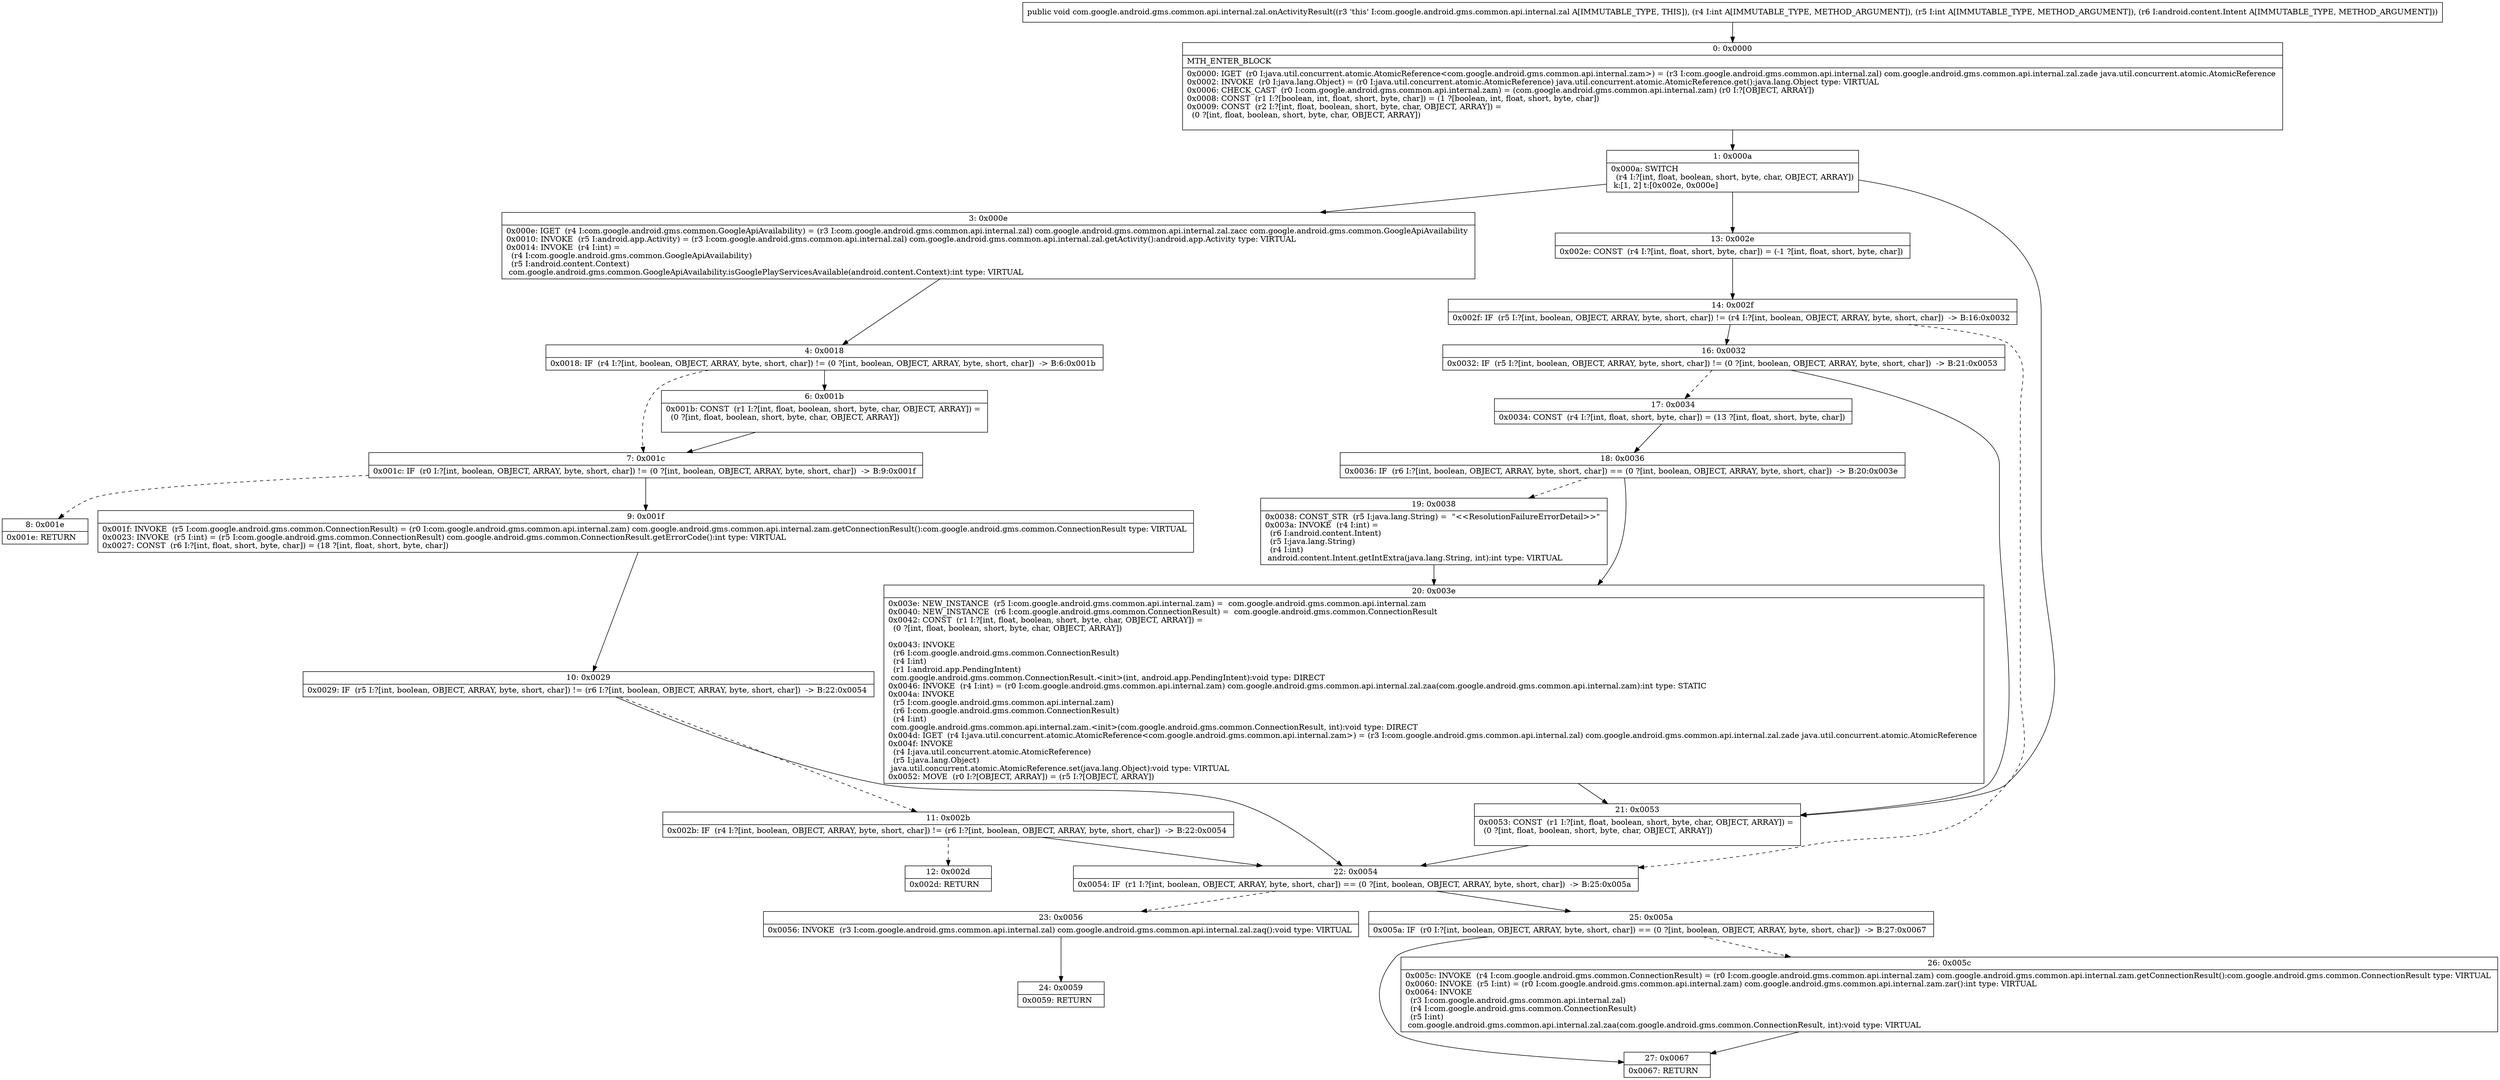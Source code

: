 digraph "CFG forcom.google.android.gms.common.api.internal.zal.onActivityResult(IILandroid\/content\/Intent;)V" {
Node_0 [shape=record,label="{0\:\ 0x0000|MTH_ENTER_BLOCK\l|0x0000: IGET  (r0 I:java.util.concurrent.atomic.AtomicReference\<com.google.android.gms.common.api.internal.zam\>) = (r3 I:com.google.android.gms.common.api.internal.zal) com.google.android.gms.common.api.internal.zal.zade java.util.concurrent.atomic.AtomicReference \l0x0002: INVOKE  (r0 I:java.lang.Object) = (r0 I:java.util.concurrent.atomic.AtomicReference) java.util.concurrent.atomic.AtomicReference.get():java.lang.Object type: VIRTUAL \l0x0006: CHECK_CAST  (r0 I:com.google.android.gms.common.api.internal.zam) = (com.google.android.gms.common.api.internal.zam) (r0 I:?[OBJECT, ARRAY]) \l0x0008: CONST  (r1 I:?[boolean, int, float, short, byte, char]) = (1 ?[boolean, int, float, short, byte, char]) \l0x0009: CONST  (r2 I:?[int, float, boolean, short, byte, char, OBJECT, ARRAY]) = \l  (0 ?[int, float, boolean, short, byte, char, OBJECT, ARRAY])\l \l}"];
Node_1 [shape=record,label="{1\:\ 0x000a|0x000a: SWITCH  \l  (r4 I:?[int, float, boolean, short, byte, char, OBJECT, ARRAY])\l k:[1, 2] t:[0x002e, 0x000e] \l}"];
Node_3 [shape=record,label="{3\:\ 0x000e|0x000e: IGET  (r4 I:com.google.android.gms.common.GoogleApiAvailability) = (r3 I:com.google.android.gms.common.api.internal.zal) com.google.android.gms.common.api.internal.zal.zacc com.google.android.gms.common.GoogleApiAvailability \l0x0010: INVOKE  (r5 I:android.app.Activity) = (r3 I:com.google.android.gms.common.api.internal.zal) com.google.android.gms.common.api.internal.zal.getActivity():android.app.Activity type: VIRTUAL \l0x0014: INVOKE  (r4 I:int) = \l  (r4 I:com.google.android.gms.common.GoogleApiAvailability)\l  (r5 I:android.content.Context)\l com.google.android.gms.common.GoogleApiAvailability.isGooglePlayServicesAvailable(android.content.Context):int type: VIRTUAL \l}"];
Node_4 [shape=record,label="{4\:\ 0x0018|0x0018: IF  (r4 I:?[int, boolean, OBJECT, ARRAY, byte, short, char]) != (0 ?[int, boolean, OBJECT, ARRAY, byte, short, char])  \-\> B:6:0x001b \l}"];
Node_6 [shape=record,label="{6\:\ 0x001b|0x001b: CONST  (r1 I:?[int, float, boolean, short, byte, char, OBJECT, ARRAY]) = \l  (0 ?[int, float, boolean, short, byte, char, OBJECT, ARRAY])\l \l}"];
Node_7 [shape=record,label="{7\:\ 0x001c|0x001c: IF  (r0 I:?[int, boolean, OBJECT, ARRAY, byte, short, char]) != (0 ?[int, boolean, OBJECT, ARRAY, byte, short, char])  \-\> B:9:0x001f \l}"];
Node_8 [shape=record,label="{8\:\ 0x001e|0x001e: RETURN   \l}"];
Node_9 [shape=record,label="{9\:\ 0x001f|0x001f: INVOKE  (r5 I:com.google.android.gms.common.ConnectionResult) = (r0 I:com.google.android.gms.common.api.internal.zam) com.google.android.gms.common.api.internal.zam.getConnectionResult():com.google.android.gms.common.ConnectionResult type: VIRTUAL \l0x0023: INVOKE  (r5 I:int) = (r5 I:com.google.android.gms.common.ConnectionResult) com.google.android.gms.common.ConnectionResult.getErrorCode():int type: VIRTUAL \l0x0027: CONST  (r6 I:?[int, float, short, byte, char]) = (18 ?[int, float, short, byte, char]) \l}"];
Node_10 [shape=record,label="{10\:\ 0x0029|0x0029: IF  (r5 I:?[int, boolean, OBJECT, ARRAY, byte, short, char]) != (r6 I:?[int, boolean, OBJECT, ARRAY, byte, short, char])  \-\> B:22:0x0054 \l}"];
Node_11 [shape=record,label="{11\:\ 0x002b|0x002b: IF  (r4 I:?[int, boolean, OBJECT, ARRAY, byte, short, char]) != (r6 I:?[int, boolean, OBJECT, ARRAY, byte, short, char])  \-\> B:22:0x0054 \l}"];
Node_12 [shape=record,label="{12\:\ 0x002d|0x002d: RETURN   \l}"];
Node_13 [shape=record,label="{13\:\ 0x002e|0x002e: CONST  (r4 I:?[int, float, short, byte, char]) = (\-1 ?[int, float, short, byte, char]) \l}"];
Node_14 [shape=record,label="{14\:\ 0x002f|0x002f: IF  (r5 I:?[int, boolean, OBJECT, ARRAY, byte, short, char]) != (r4 I:?[int, boolean, OBJECT, ARRAY, byte, short, char])  \-\> B:16:0x0032 \l}"];
Node_16 [shape=record,label="{16\:\ 0x0032|0x0032: IF  (r5 I:?[int, boolean, OBJECT, ARRAY, byte, short, char]) != (0 ?[int, boolean, OBJECT, ARRAY, byte, short, char])  \-\> B:21:0x0053 \l}"];
Node_17 [shape=record,label="{17\:\ 0x0034|0x0034: CONST  (r4 I:?[int, float, short, byte, char]) = (13 ?[int, float, short, byte, char]) \l}"];
Node_18 [shape=record,label="{18\:\ 0x0036|0x0036: IF  (r6 I:?[int, boolean, OBJECT, ARRAY, byte, short, char]) == (0 ?[int, boolean, OBJECT, ARRAY, byte, short, char])  \-\> B:20:0x003e \l}"];
Node_19 [shape=record,label="{19\:\ 0x0038|0x0038: CONST_STR  (r5 I:java.lang.String) =  \"\<\<ResolutionFailureErrorDetail\>\>\" \l0x003a: INVOKE  (r4 I:int) = \l  (r6 I:android.content.Intent)\l  (r5 I:java.lang.String)\l  (r4 I:int)\l android.content.Intent.getIntExtra(java.lang.String, int):int type: VIRTUAL \l}"];
Node_20 [shape=record,label="{20\:\ 0x003e|0x003e: NEW_INSTANCE  (r5 I:com.google.android.gms.common.api.internal.zam) =  com.google.android.gms.common.api.internal.zam \l0x0040: NEW_INSTANCE  (r6 I:com.google.android.gms.common.ConnectionResult) =  com.google.android.gms.common.ConnectionResult \l0x0042: CONST  (r1 I:?[int, float, boolean, short, byte, char, OBJECT, ARRAY]) = \l  (0 ?[int, float, boolean, short, byte, char, OBJECT, ARRAY])\l \l0x0043: INVOKE  \l  (r6 I:com.google.android.gms.common.ConnectionResult)\l  (r4 I:int)\l  (r1 I:android.app.PendingIntent)\l com.google.android.gms.common.ConnectionResult.\<init\>(int, android.app.PendingIntent):void type: DIRECT \l0x0046: INVOKE  (r4 I:int) = (r0 I:com.google.android.gms.common.api.internal.zam) com.google.android.gms.common.api.internal.zal.zaa(com.google.android.gms.common.api.internal.zam):int type: STATIC \l0x004a: INVOKE  \l  (r5 I:com.google.android.gms.common.api.internal.zam)\l  (r6 I:com.google.android.gms.common.ConnectionResult)\l  (r4 I:int)\l com.google.android.gms.common.api.internal.zam.\<init\>(com.google.android.gms.common.ConnectionResult, int):void type: DIRECT \l0x004d: IGET  (r4 I:java.util.concurrent.atomic.AtomicReference\<com.google.android.gms.common.api.internal.zam\>) = (r3 I:com.google.android.gms.common.api.internal.zal) com.google.android.gms.common.api.internal.zal.zade java.util.concurrent.atomic.AtomicReference \l0x004f: INVOKE  \l  (r4 I:java.util.concurrent.atomic.AtomicReference)\l  (r5 I:java.lang.Object)\l java.util.concurrent.atomic.AtomicReference.set(java.lang.Object):void type: VIRTUAL \l0x0052: MOVE  (r0 I:?[OBJECT, ARRAY]) = (r5 I:?[OBJECT, ARRAY]) \l}"];
Node_21 [shape=record,label="{21\:\ 0x0053|0x0053: CONST  (r1 I:?[int, float, boolean, short, byte, char, OBJECT, ARRAY]) = \l  (0 ?[int, float, boolean, short, byte, char, OBJECT, ARRAY])\l \l}"];
Node_22 [shape=record,label="{22\:\ 0x0054|0x0054: IF  (r1 I:?[int, boolean, OBJECT, ARRAY, byte, short, char]) == (0 ?[int, boolean, OBJECT, ARRAY, byte, short, char])  \-\> B:25:0x005a \l}"];
Node_23 [shape=record,label="{23\:\ 0x0056|0x0056: INVOKE  (r3 I:com.google.android.gms.common.api.internal.zal) com.google.android.gms.common.api.internal.zal.zaq():void type: VIRTUAL \l}"];
Node_24 [shape=record,label="{24\:\ 0x0059|0x0059: RETURN   \l}"];
Node_25 [shape=record,label="{25\:\ 0x005a|0x005a: IF  (r0 I:?[int, boolean, OBJECT, ARRAY, byte, short, char]) == (0 ?[int, boolean, OBJECT, ARRAY, byte, short, char])  \-\> B:27:0x0067 \l}"];
Node_26 [shape=record,label="{26\:\ 0x005c|0x005c: INVOKE  (r4 I:com.google.android.gms.common.ConnectionResult) = (r0 I:com.google.android.gms.common.api.internal.zam) com.google.android.gms.common.api.internal.zam.getConnectionResult():com.google.android.gms.common.ConnectionResult type: VIRTUAL \l0x0060: INVOKE  (r5 I:int) = (r0 I:com.google.android.gms.common.api.internal.zam) com.google.android.gms.common.api.internal.zam.zar():int type: VIRTUAL \l0x0064: INVOKE  \l  (r3 I:com.google.android.gms.common.api.internal.zal)\l  (r4 I:com.google.android.gms.common.ConnectionResult)\l  (r5 I:int)\l com.google.android.gms.common.api.internal.zal.zaa(com.google.android.gms.common.ConnectionResult, int):void type: VIRTUAL \l}"];
Node_27 [shape=record,label="{27\:\ 0x0067|0x0067: RETURN   \l}"];
MethodNode[shape=record,label="{public void com.google.android.gms.common.api.internal.zal.onActivityResult((r3 'this' I:com.google.android.gms.common.api.internal.zal A[IMMUTABLE_TYPE, THIS]), (r4 I:int A[IMMUTABLE_TYPE, METHOD_ARGUMENT]), (r5 I:int A[IMMUTABLE_TYPE, METHOD_ARGUMENT]), (r6 I:android.content.Intent A[IMMUTABLE_TYPE, METHOD_ARGUMENT])) }"];
MethodNode -> Node_0;
Node_0 -> Node_1;
Node_1 -> Node_3;
Node_1 -> Node_13;
Node_1 -> Node_21;
Node_3 -> Node_4;
Node_4 -> Node_6;
Node_4 -> Node_7[style=dashed];
Node_6 -> Node_7;
Node_7 -> Node_8[style=dashed];
Node_7 -> Node_9;
Node_9 -> Node_10;
Node_10 -> Node_11[style=dashed];
Node_10 -> Node_22;
Node_11 -> Node_12[style=dashed];
Node_11 -> Node_22;
Node_13 -> Node_14;
Node_14 -> Node_16;
Node_14 -> Node_22[style=dashed];
Node_16 -> Node_17[style=dashed];
Node_16 -> Node_21;
Node_17 -> Node_18;
Node_18 -> Node_19[style=dashed];
Node_18 -> Node_20;
Node_19 -> Node_20;
Node_20 -> Node_21;
Node_21 -> Node_22;
Node_22 -> Node_23[style=dashed];
Node_22 -> Node_25;
Node_23 -> Node_24;
Node_25 -> Node_26[style=dashed];
Node_25 -> Node_27;
Node_26 -> Node_27;
}

